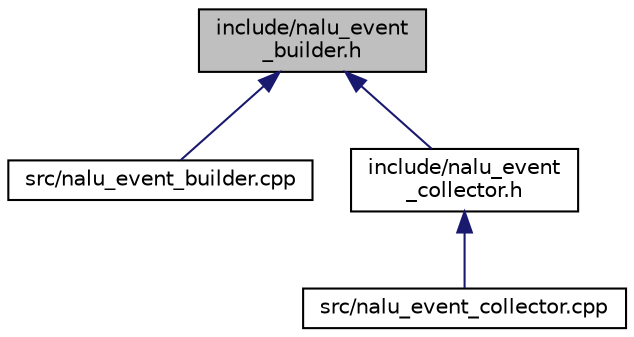 digraph "include/nalu_event_builder.h"
{
 // LATEX_PDF_SIZE
  edge [fontname="Helvetica",fontsize="10",labelfontname="Helvetica",labelfontsize="10"];
  node [fontname="Helvetica",fontsize="10",shape=record];
  Node1 [label="include/nalu_event\l_builder.h",height=0.2,width=0.4,color="black", fillcolor="grey75", style="filled", fontcolor="black",tooltip=" "];
  Node1 -> Node2 [dir="back",color="midnightblue",fontsize="10",style="solid",fontname="Helvetica"];
  Node2 [label="src/nalu_event_builder.cpp",height=0.2,width=0.4,color="black", fillcolor="white", style="filled",URL="$nalu__event__builder_8cpp.html",tooltip=" "];
  Node1 -> Node3 [dir="back",color="midnightblue",fontsize="10",style="solid",fontname="Helvetica"];
  Node3 [label="include/nalu_event\l_collector.h",height=0.2,width=0.4,color="black", fillcolor="white", style="filled",URL="$nalu__event__collector_8h.html",tooltip=" "];
  Node3 -> Node4 [dir="back",color="midnightblue",fontsize="10",style="solid",fontname="Helvetica"];
  Node4 [label="src/nalu_event_collector.cpp",height=0.2,width=0.4,color="black", fillcolor="white", style="filled",URL="$nalu__event__collector_8cpp.html",tooltip=" "];
}
